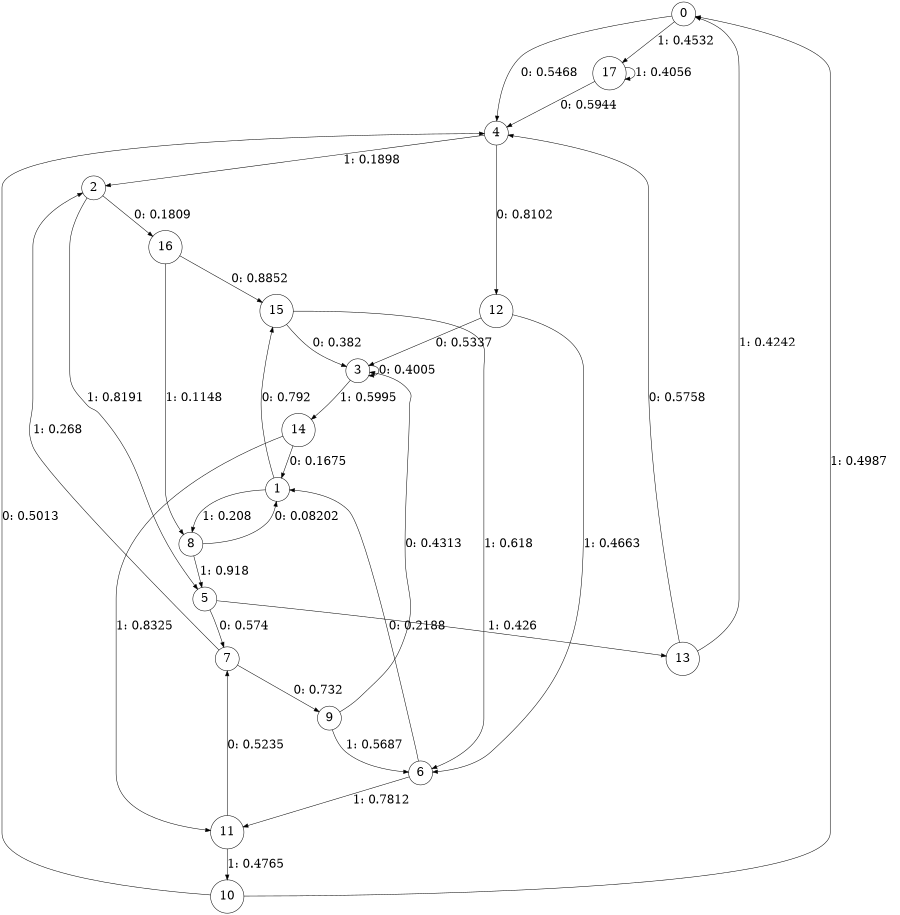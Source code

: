 digraph "ch6faceL5" {
size = "6,8.5";
ratio = "fill";
node [shape = circle];
node [fontsize = 24];
edge [fontsize = 24];
0 -> 4 [label = "0: 0.5468   "];
0 -> 17 [label = "1: 0.4532   "];
1 -> 15 [label = "0: 0.792    "];
1 -> 8 [label = "1: 0.208    "];
2 -> 16 [label = "0: 0.1809   "];
2 -> 5 [label = "1: 0.8191   "];
3 -> 3 [label = "0: 0.4005   "];
3 -> 14 [label = "1: 0.5995   "];
4 -> 12 [label = "0: 0.8102   "];
4 -> 2 [label = "1: 0.1898   "];
5 -> 7 [label = "0: 0.574    "];
5 -> 13 [label = "1: 0.426    "];
6 -> 1 [label = "0: 0.2188   "];
6 -> 11 [label = "1: 0.7812   "];
7 -> 9 [label = "0: 0.732    "];
7 -> 2 [label = "1: 0.268    "];
8 -> 1 [label = "0: 0.08202  "];
8 -> 5 [label = "1: 0.918    "];
9 -> 3 [label = "0: 0.4313   "];
9 -> 6 [label = "1: 0.5687   "];
10 -> 4 [label = "0: 0.5013   "];
10 -> 0 [label = "1: 0.4987   "];
11 -> 7 [label = "0: 0.5235   "];
11 -> 10 [label = "1: 0.4765   "];
12 -> 3 [label = "0: 0.5337   "];
12 -> 6 [label = "1: 0.4663   "];
13 -> 4 [label = "0: 0.5758   "];
13 -> 0 [label = "1: 0.4242   "];
14 -> 1 [label = "0: 0.1675   "];
14 -> 11 [label = "1: 0.8325   "];
15 -> 3 [label = "0: 0.382    "];
15 -> 6 [label = "1: 0.618    "];
16 -> 15 [label = "0: 0.8852   "];
16 -> 8 [label = "1: 0.1148   "];
17 -> 4 [label = "0: 0.5944   "];
17 -> 17 [label = "1: 0.4056   "];
}